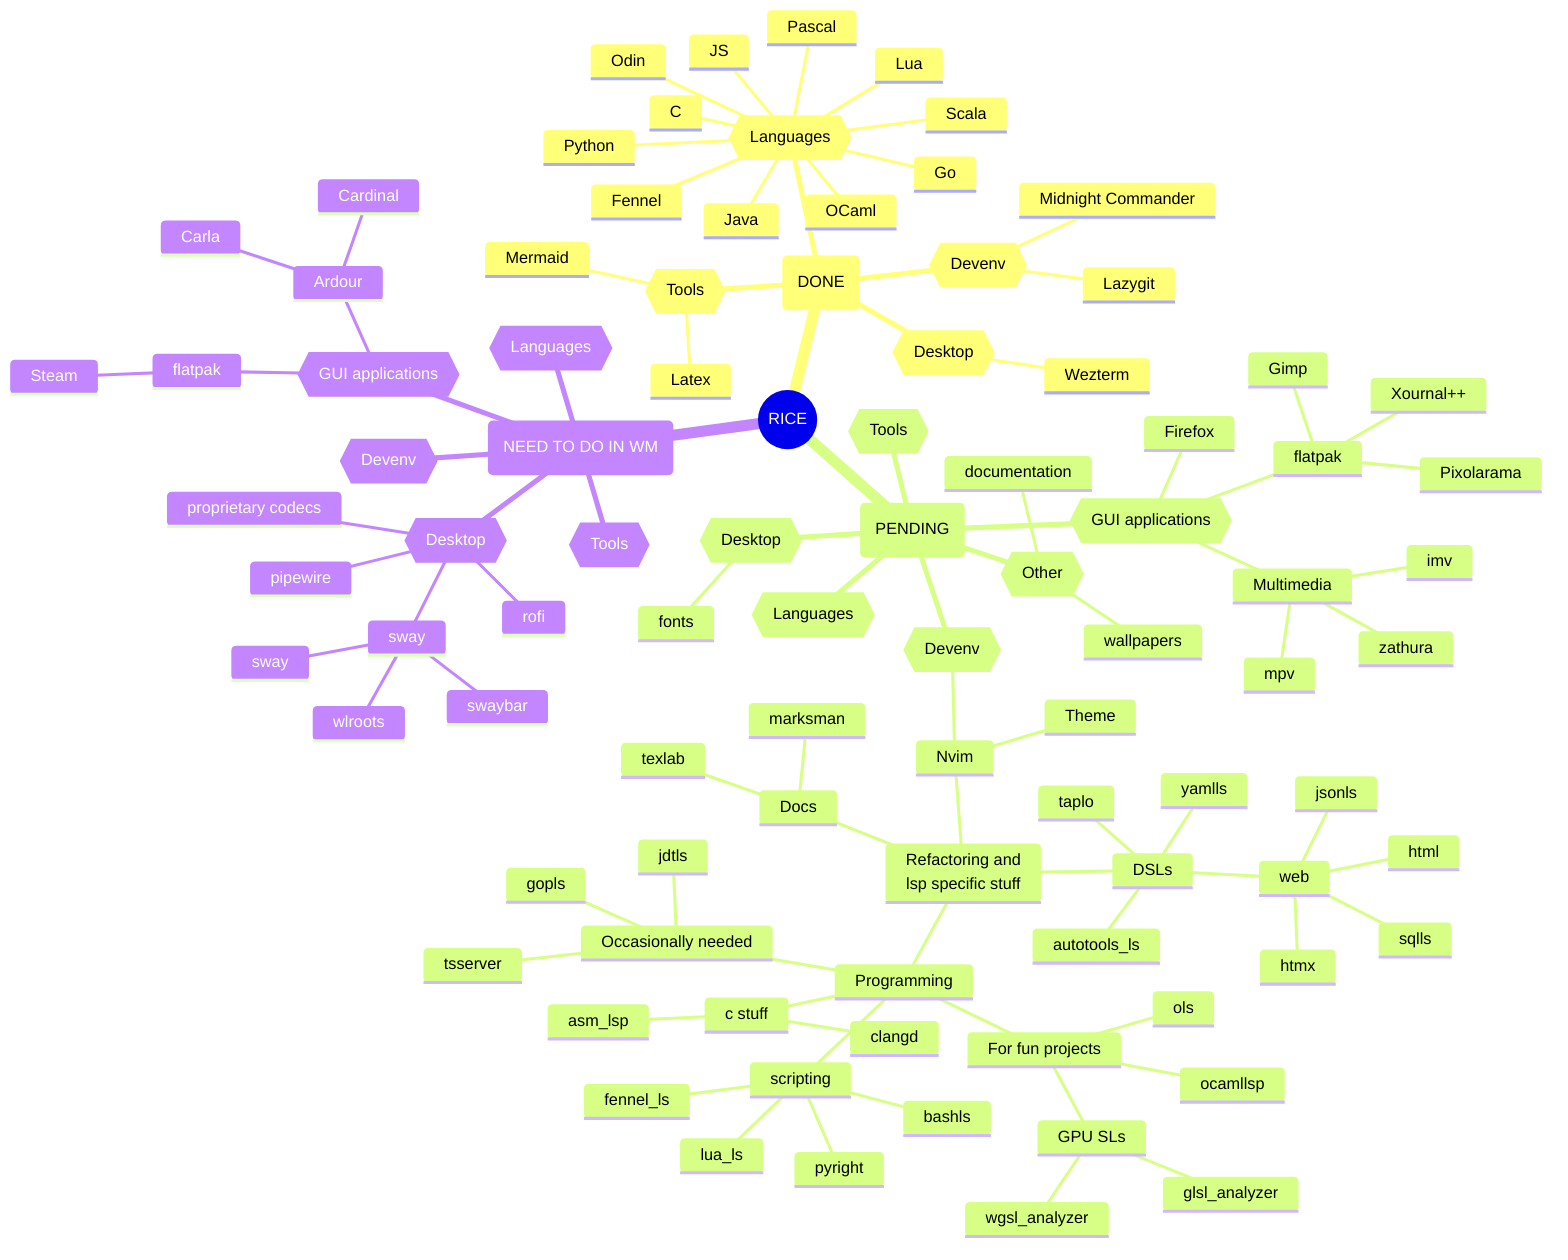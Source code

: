 mindmap
((RICE))
  (DONE)
    {{Languages}}
      Lua 
      Fennel
      Python
      Scala
      Pascal
      C
      Odin
      Java
      JS
      OCaml
      Go
    {{Tools}}
      Mermaid
      Latex
    {{Devenv}}
      Lazygit
      Midnight Commander
    {{Desktop}}
      Wezterm
  (PENDING)
    {{Languages}}
    {{Tools}}
    {{Devenv}}
      Nvim
        Refactoring and<br/>lsp specific stuff
          DSLs
            autotools_ls
            web
              html
              htmx
              jsonls
              sqlls
            taplo
            yamlls
          Programming
            For fun projects
              ocamllsp
              ols
              GPU SLs
                glsl_analyzer
                wgsl_analyzer
            scripting
              bashls  
              fennel_ls
              lua_ls
              pyright
            c stuff
              asm_lsp  
              clangd
            Occasionally needed
              gopls
              jdtls
              tsserver
          Docs
            marksman  
            texlab
        Theme
    {{Desktop}}
      fonts
    {{GUI applications}}
      Firefox
      Multimedia
        mpv
        imv
        zathura
      flatpak
        Pixolarama
        Xournal++
        Gimp
    {{Other}}  
      wallpapers
      documentation
  (NEED TO DO IN WM)
    {{Desktop}}
      sway
        swaybar
        wlroots
        sway
      rofi
      pipewire
      proprietary codecs
    {{GUI applications}}
      flatpak
        Steam
      Ardour
        Carla
        Cardinal
    {{Languages}}
    {{Tools}}
    {{Devenv}}